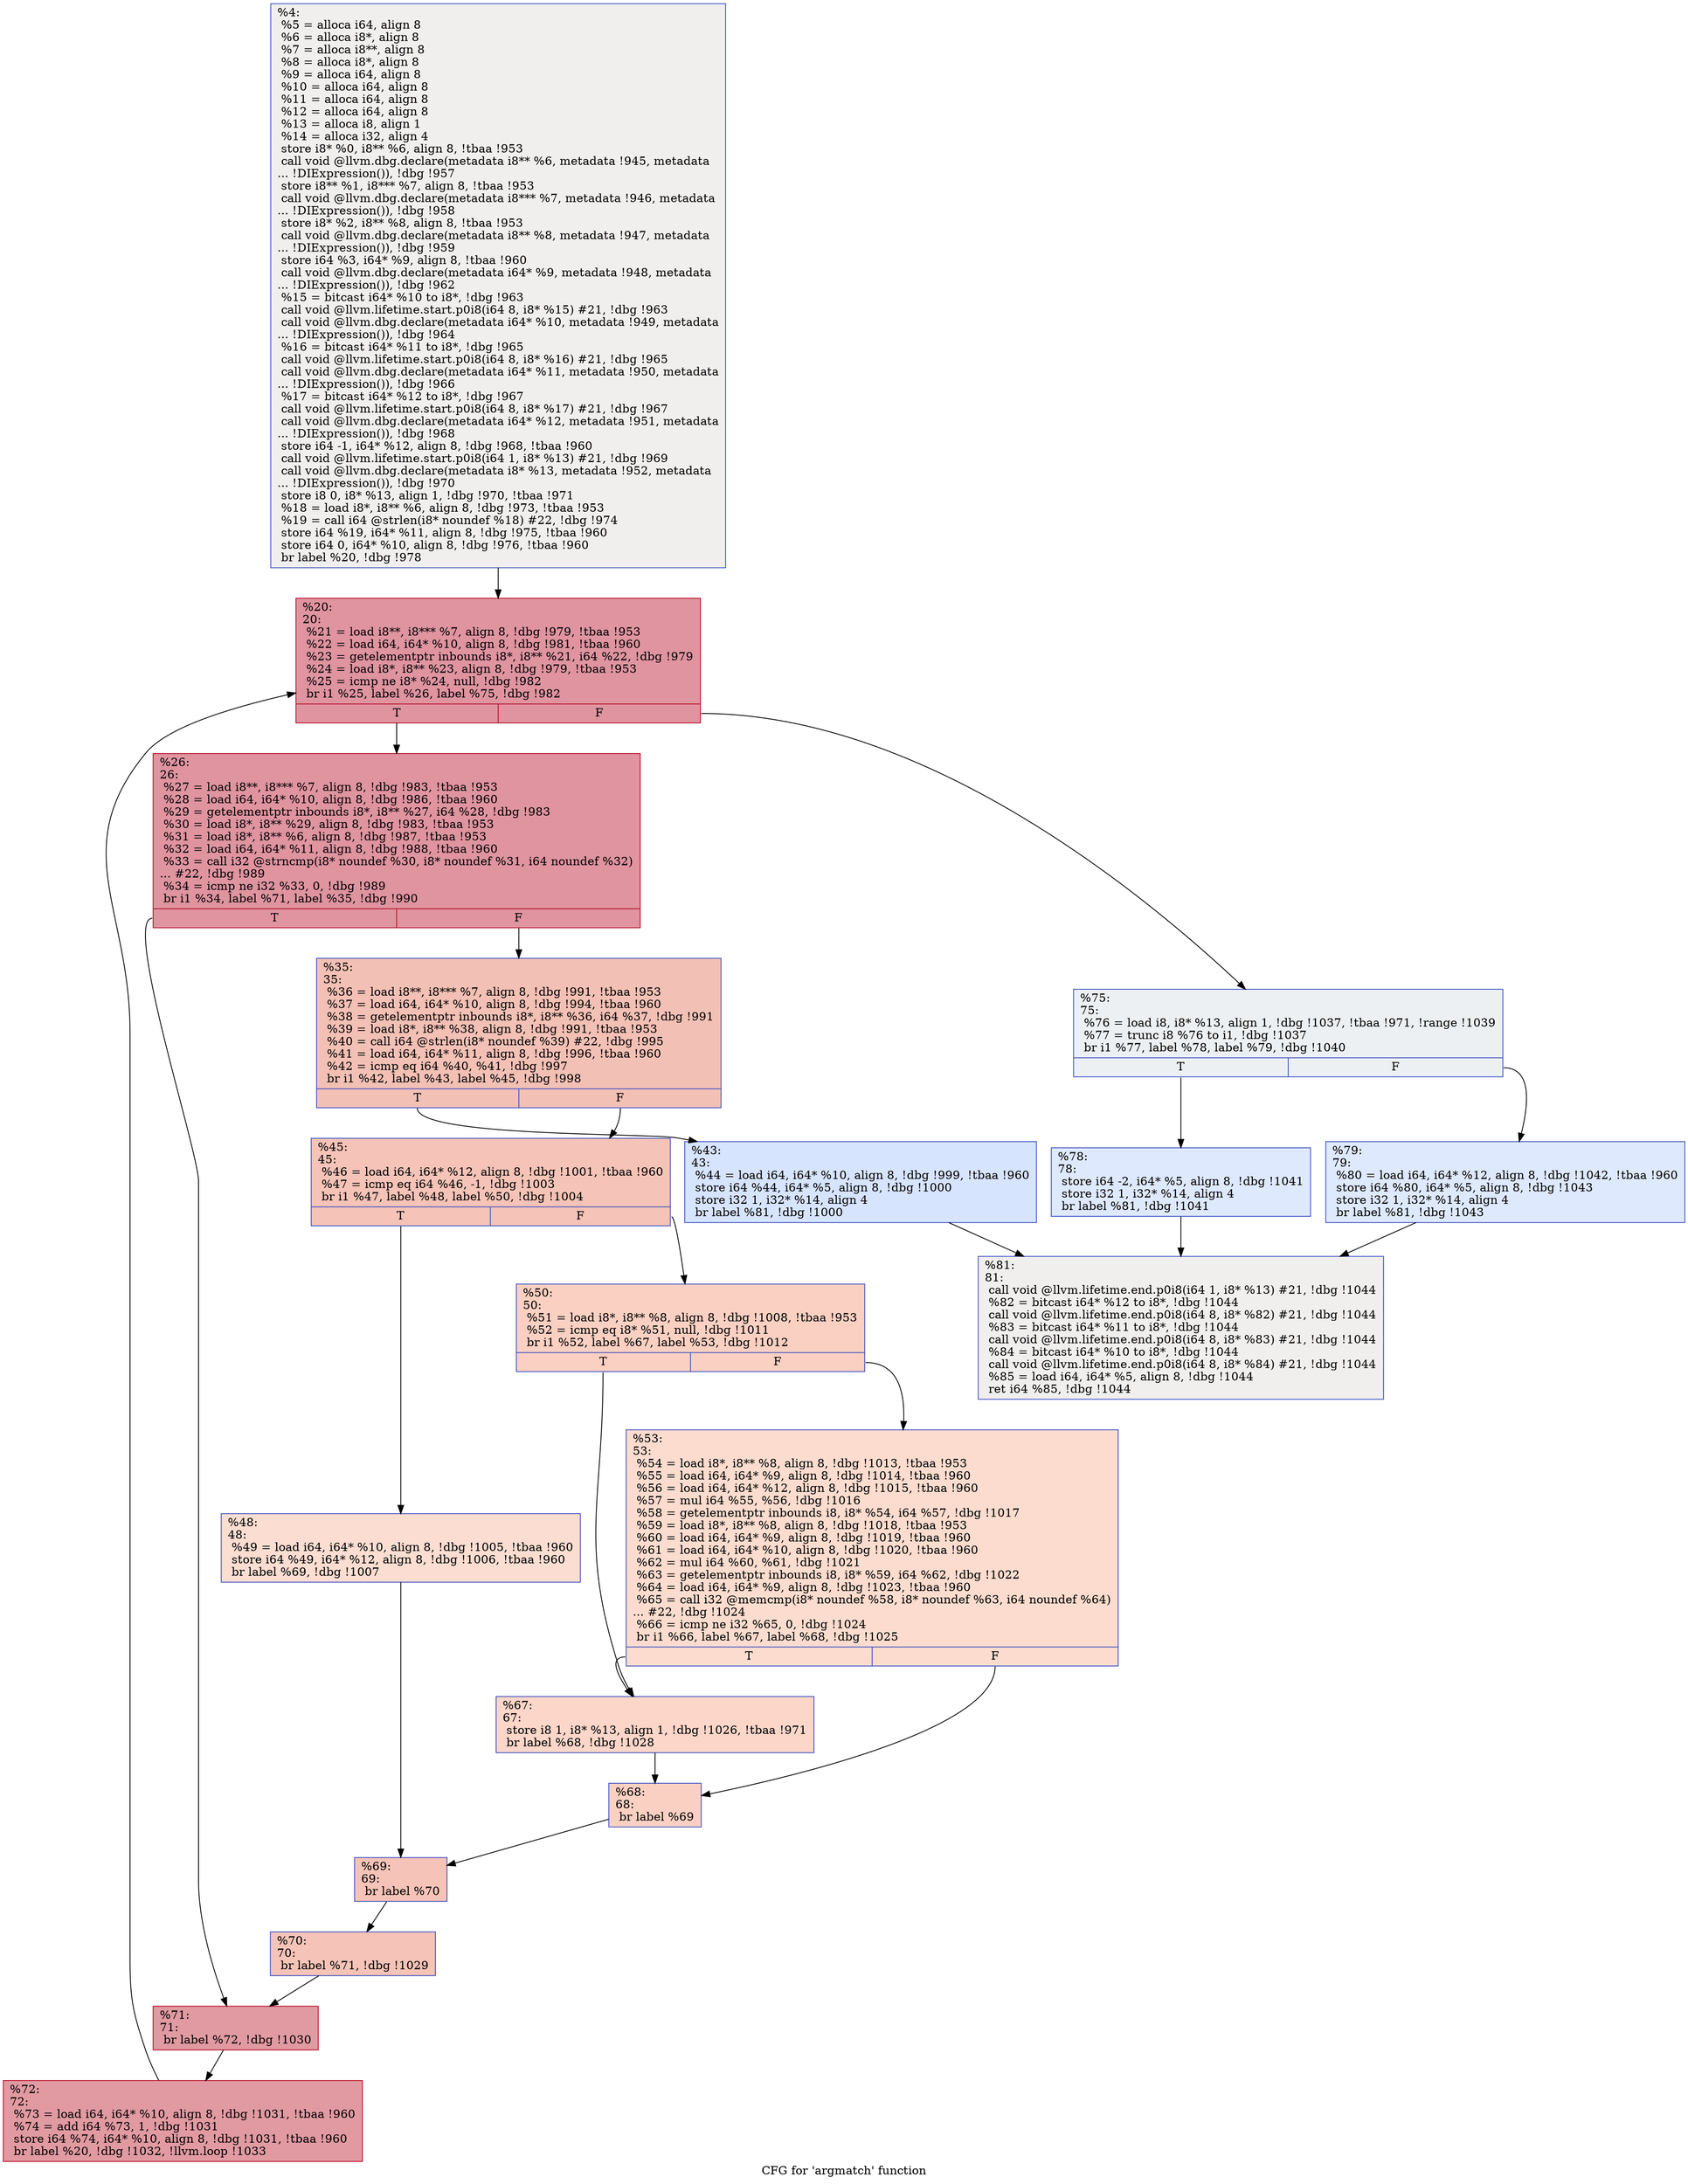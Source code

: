 digraph "CFG for 'argmatch' function" {
	label="CFG for 'argmatch' function";

	Node0x1332190 [shape=record,color="#3d50c3ff", style=filled, fillcolor="#e0dbd870",label="{%4:\l  %5 = alloca i64, align 8\l  %6 = alloca i8*, align 8\l  %7 = alloca i8**, align 8\l  %8 = alloca i8*, align 8\l  %9 = alloca i64, align 8\l  %10 = alloca i64, align 8\l  %11 = alloca i64, align 8\l  %12 = alloca i64, align 8\l  %13 = alloca i8, align 1\l  %14 = alloca i32, align 4\l  store i8* %0, i8** %6, align 8, !tbaa !953\l  call void @llvm.dbg.declare(metadata i8** %6, metadata !945, metadata\l... !DIExpression()), !dbg !957\l  store i8** %1, i8*** %7, align 8, !tbaa !953\l  call void @llvm.dbg.declare(metadata i8*** %7, metadata !946, metadata\l... !DIExpression()), !dbg !958\l  store i8* %2, i8** %8, align 8, !tbaa !953\l  call void @llvm.dbg.declare(metadata i8** %8, metadata !947, metadata\l... !DIExpression()), !dbg !959\l  store i64 %3, i64* %9, align 8, !tbaa !960\l  call void @llvm.dbg.declare(metadata i64* %9, metadata !948, metadata\l... !DIExpression()), !dbg !962\l  %15 = bitcast i64* %10 to i8*, !dbg !963\l  call void @llvm.lifetime.start.p0i8(i64 8, i8* %15) #21, !dbg !963\l  call void @llvm.dbg.declare(metadata i64* %10, metadata !949, metadata\l... !DIExpression()), !dbg !964\l  %16 = bitcast i64* %11 to i8*, !dbg !965\l  call void @llvm.lifetime.start.p0i8(i64 8, i8* %16) #21, !dbg !965\l  call void @llvm.dbg.declare(metadata i64* %11, metadata !950, metadata\l... !DIExpression()), !dbg !966\l  %17 = bitcast i64* %12 to i8*, !dbg !967\l  call void @llvm.lifetime.start.p0i8(i64 8, i8* %17) #21, !dbg !967\l  call void @llvm.dbg.declare(metadata i64* %12, metadata !951, metadata\l... !DIExpression()), !dbg !968\l  store i64 -1, i64* %12, align 8, !dbg !968, !tbaa !960\l  call void @llvm.lifetime.start.p0i8(i64 1, i8* %13) #21, !dbg !969\l  call void @llvm.dbg.declare(metadata i8* %13, metadata !952, metadata\l... !DIExpression()), !dbg !970\l  store i8 0, i8* %13, align 1, !dbg !970, !tbaa !971\l  %18 = load i8*, i8** %6, align 8, !dbg !973, !tbaa !953\l  %19 = call i64 @strlen(i8* noundef %18) #22, !dbg !974\l  store i64 %19, i64* %11, align 8, !dbg !975, !tbaa !960\l  store i64 0, i64* %10, align 8, !dbg !976, !tbaa !960\l  br label %20, !dbg !978\l}"];
	Node0x1332190 -> Node0x1332280;
	Node0x1332280 [shape=record,color="#b70d28ff", style=filled, fillcolor="#b70d2870",label="{%20:\l20:                                               \l  %21 = load i8**, i8*** %7, align 8, !dbg !979, !tbaa !953\l  %22 = load i64, i64* %10, align 8, !dbg !981, !tbaa !960\l  %23 = getelementptr inbounds i8*, i8** %21, i64 %22, !dbg !979\l  %24 = load i8*, i8** %23, align 8, !dbg !979, !tbaa !953\l  %25 = icmp ne i8* %24, null, !dbg !982\l  br i1 %25, label %26, label %75, !dbg !982\l|{<s0>T|<s1>F}}"];
	Node0x1332280:s0 -> Node0x13322d0;
	Node0x1332280:s1 -> Node0x13326e0;
	Node0x13322d0 [shape=record,color="#b70d28ff", style=filled, fillcolor="#b70d2870",label="{%26:\l26:                                               \l  %27 = load i8**, i8*** %7, align 8, !dbg !983, !tbaa !953\l  %28 = load i64, i64* %10, align 8, !dbg !986, !tbaa !960\l  %29 = getelementptr inbounds i8*, i8** %27, i64 %28, !dbg !983\l  %30 = load i8*, i8** %29, align 8, !dbg !983, !tbaa !953\l  %31 = load i8*, i8** %6, align 8, !dbg !987, !tbaa !953\l  %32 = load i64, i64* %11, align 8, !dbg !988, !tbaa !960\l  %33 = call i32 @strncmp(i8* noundef %30, i8* noundef %31, i64 noundef %32)\l... #22, !dbg !989\l  %34 = icmp ne i32 %33, 0, !dbg !989\l  br i1 %34, label %71, label %35, !dbg !990\l|{<s0>T|<s1>F}}"];
	Node0x13322d0:s0 -> Node0x1332640;
	Node0x13322d0:s1 -> Node0x1332320;
	Node0x1332320 [shape=record,color="#3d50c3ff", style=filled, fillcolor="#e5705870",label="{%35:\l35:                                               \l  %36 = load i8**, i8*** %7, align 8, !dbg !991, !tbaa !953\l  %37 = load i64, i64* %10, align 8, !dbg !994, !tbaa !960\l  %38 = getelementptr inbounds i8*, i8** %36, i64 %37, !dbg !991\l  %39 = load i8*, i8** %38, align 8, !dbg !991, !tbaa !953\l  %40 = call i64 @strlen(i8* noundef %39) #22, !dbg !995\l  %41 = load i64, i64* %11, align 8, !dbg !996, !tbaa !960\l  %42 = icmp eq i64 %40, %41, !dbg !997\l  br i1 %42, label %43, label %45, !dbg !998\l|{<s0>T|<s1>F}}"];
	Node0x1332320:s0 -> Node0x1332370;
	Node0x1332320:s1 -> Node0x13323c0;
	Node0x1332370 [shape=record,color="#3d50c3ff", style=filled, fillcolor="#a5c3fe70",label="{%43:\l43:                                               \l  %44 = load i64, i64* %10, align 8, !dbg !999, !tbaa !960\l  store i64 %44, i64* %5, align 8, !dbg !1000\l  store i32 1, i32* %14, align 4\l  br label %81, !dbg !1000\l}"];
	Node0x1332370 -> Node0x13327d0;
	Node0x13323c0 [shape=record,color="#3d50c3ff", style=filled, fillcolor="#e8765c70",label="{%45:\l45:                                               \l  %46 = load i64, i64* %12, align 8, !dbg !1001, !tbaa !960\l  %47 = icmp eq i64 %46, -1, !dbg !1003\l  br i1 %47, label %48, label %50, !dbg !1004\l|{<s0>T|<s1>F}}"];
	Node0x13323c0:s0 -> Node0x1332410;
	Node0x13323c0:s1 -> Node0x1332460;
	Node0x1332410 [shape=record,color="#3d50c3ff", style=filled, fillcolor="#f7b39670",label="{%48:\l48:                                               \l  %49 = load i64, i64* %10, align 8, !dbg !1005, !tbaa !960\l  store i64 %49, i64* %12, align 8, !dbg !1006, !tbaa !960\l  br label %69, !dbg !1007\l}"];
	Node0x1332410 -> Node0x13325a0;
	Node0x1332460 [shape=record,color="#3d50c3ff", style=filled, fillcolor="#f3947570",label="{%50:\l50:                                               \l  %51 = load i8*, i8** %8, align 8, !dbg !1008, !tbaa !953\l  %52 = icmp eq i8* %51, null, !dbg !1011\l  br i1 %52, label %67, label %53, !dbg !1012\l|{<s0>T|<s1>F}}"];
	Node0x1332460:s0 -> Node0x1332500;
	Node0x1332460:s1 -> Node0x13324b0;
	Node0x13324b0 [shape=record,color="#3d50c3ff", style=filled, fillcolor="#f7af9170",label="{%53:\l53:                                               \l  %54 = load i8*, i8** %8, align 8, !dbg !1013, !tbaa !953\l  %55 = load i64, i64* %9, align 8, !dbg !1014, !tbaa !960\l  %56 = load i64, i64* %12, align 8, !dbg !1015, !tbaa !960\l  %57 = mul i64 %55, %56, !dbg !1016\l  %58 = getelementptr inbounds i8, i8* %54, i64 %57, !dbg !1017\l  %59 = load i8*, i8** %8, align 8, !dbg !1018, !tbaa !953\l  %60 = load i64, i64* %9, align 8, !dbg !1019, !tbaa !960\l  %61 = load i64, i64* %10, align 8, !dbg !1020, !tbaa !960\l  %62 = mul i64 %60, %61, !dbg !1021\l  %63 = getelementptr inbounds i8, i8* %59, i64 %62, !dbg !1022\l  %64 = load i64, i64* %9, align 8, !dbg !1023, !tbaa !960\l  %65 = call i32 @memcmp(i8* noundef %58, i8* noundef %63, i64 noundef %64)\l... #22, !dbg !1024\l  %66 = icmp ne i32 %65, 0, !dbg !1024\l  br i1 %66, label %67, label %68, !dbg !1025\l|{<s0>T|<s1>F}}"];
	Node0x13324b0:s0 -> Node0x1332500;
	Node0x13324b0:s1 -> Node0x1332550;
	Node0x1332500 [shape=record,color="#3d50c3ff", style=filled, fillcolor="#f6a38570",label="{%67:\l67:                                               \l  store i8 1, i8* %13, align 1, !dbg !1026, !tbaa !971\l  br label %68, !dbg !1028\l}"];
	Node0x1332500 -> Node0x1332550;
	Node0x1332550 [shape=record,color="#3d50c3ff", style=filled, fillcolor="#f3947570",label="{%68:\l68:                                               \l  br label %69\l}"];
	Node0x1332550 -> Node0x13325a0;
	Node0x13325a0 [shape=record,color="#3d50c3ff", style=filled, fillcolor="#e8765c70",label="{%69:\l69:                                               \l  br label %70\l}"];
	Node0x13325a0 -> Node0x13325f0;
	Node0x13325f0 [shape=record,color="#3d50c3ff", style=filled, fillcolor="#e8765c70",label="{%70:\l70:                                               \l  br label %71, !dbg !1029\l}"];
	Node0x13325f0 -> Node0x1332640;
	Node0x1332640 [shape=record,color="#b70d28ff", style=filled, fillcolor="#bb1b2c70",label="{%71:\l71:                                               \l  br label %72, !dbg !1030\l}"];
	Node0x1332640 -> Node0x1332690;
	Node0x1332690 [shape=record,color="#b70d28ff", style=filled, fillcolor="#bb1b2c70",label="{%72:\l72:                                               \l  %73 = load i64, i64* %10, align 8, !dbg !1031, !tbaa !960\l  %74 = add i64 %73, 1, !dbg !1031\l  store i64 %74, i64* %10, align 8, !dbg !1031, !tbaa !960\l  br label %20, !dbg !1032, !llvm.loop !1033\l}"];
	Node0x1332690 -> Node0x1332280;
	Node0x13326e0 [shape=record,color="#3d50c3ff", style=filled, fillcolor="#d6dce470",label="{%75:\l75:                                               \l  %76 = load i8, i8* %13, align 1, !dbg !1037, !tbaa !971, !range !1039\l  %77 = trunc i8 %76 to i1, !dbg !1037\l  br i1 %77, label %78, label %79, !dbg !1040\l|{<s0>T|<s1>F}}"];
	Node0x13326e0:s0 -> Node0x1332730;
	Node0x13326e0:s1 -> Node0x1332780;
	Node0x1332730 [shape=record,color="#3d50c3ff", style=filled, fillcolor="#b5cdfa70",label="{%78:\l78:                                               \l  store i64 -2, i64* %5, align 8, !dbg !1041\l  store i32 1, i32* %14, align 4\l  br label %81, !dbg !1041\l}"];
	Node0x1332730 -> Node0x13327d0;
	Node0x1332780 [shape=record,color="#3d50c3ff", style=filled, fillcolor="#b5cdfa70",label="{%79:\l79:                                               \l  %80 = load i64, i64* %12, align 8, !dbg !1042, !tbaa !960\l  store i64 %80, i64* %5, align 8, !dbg !1043\l  store i32 1, i32* %14, align 4\l  br label %81, !dbg !1043\l}"];
	Node0x1332780 -> Node0x13327d0;
	Node0x13327d0 [shape=record,color="#3d50c3ff", style=filled, fillcolor="#e0dbd870",label="{%81:\l81:                                               \l  call void @llvm.lifetime.end.p0i8(i64 1, i8* %13) #21, !dbg !1044\l  %82 = bitcast i64* %12 to i8*, !dbg !1044\l  call void @llvm.lifetime.end.p0i8(i64 8, i8* %82) #21, !dbg !1044\l  %83 = bitcast i64* %11 to i8*, !dbg !1044\l  call void @llvm.lifetime.end.p0i8(i64 8, i8* %83) #21, !dbg !1044\l  %84 = bitcast i64* %10 to i8*, !dbg !1044\l  call void @llvm.lifetime.end.p0i8(i64 8, i8* %84) #21, !dbg !1044\l  %85 = load i64, i64* %5, align 8, !dbg !1044\l  ret i64 %85, !dbg !1044\l}"];
}
